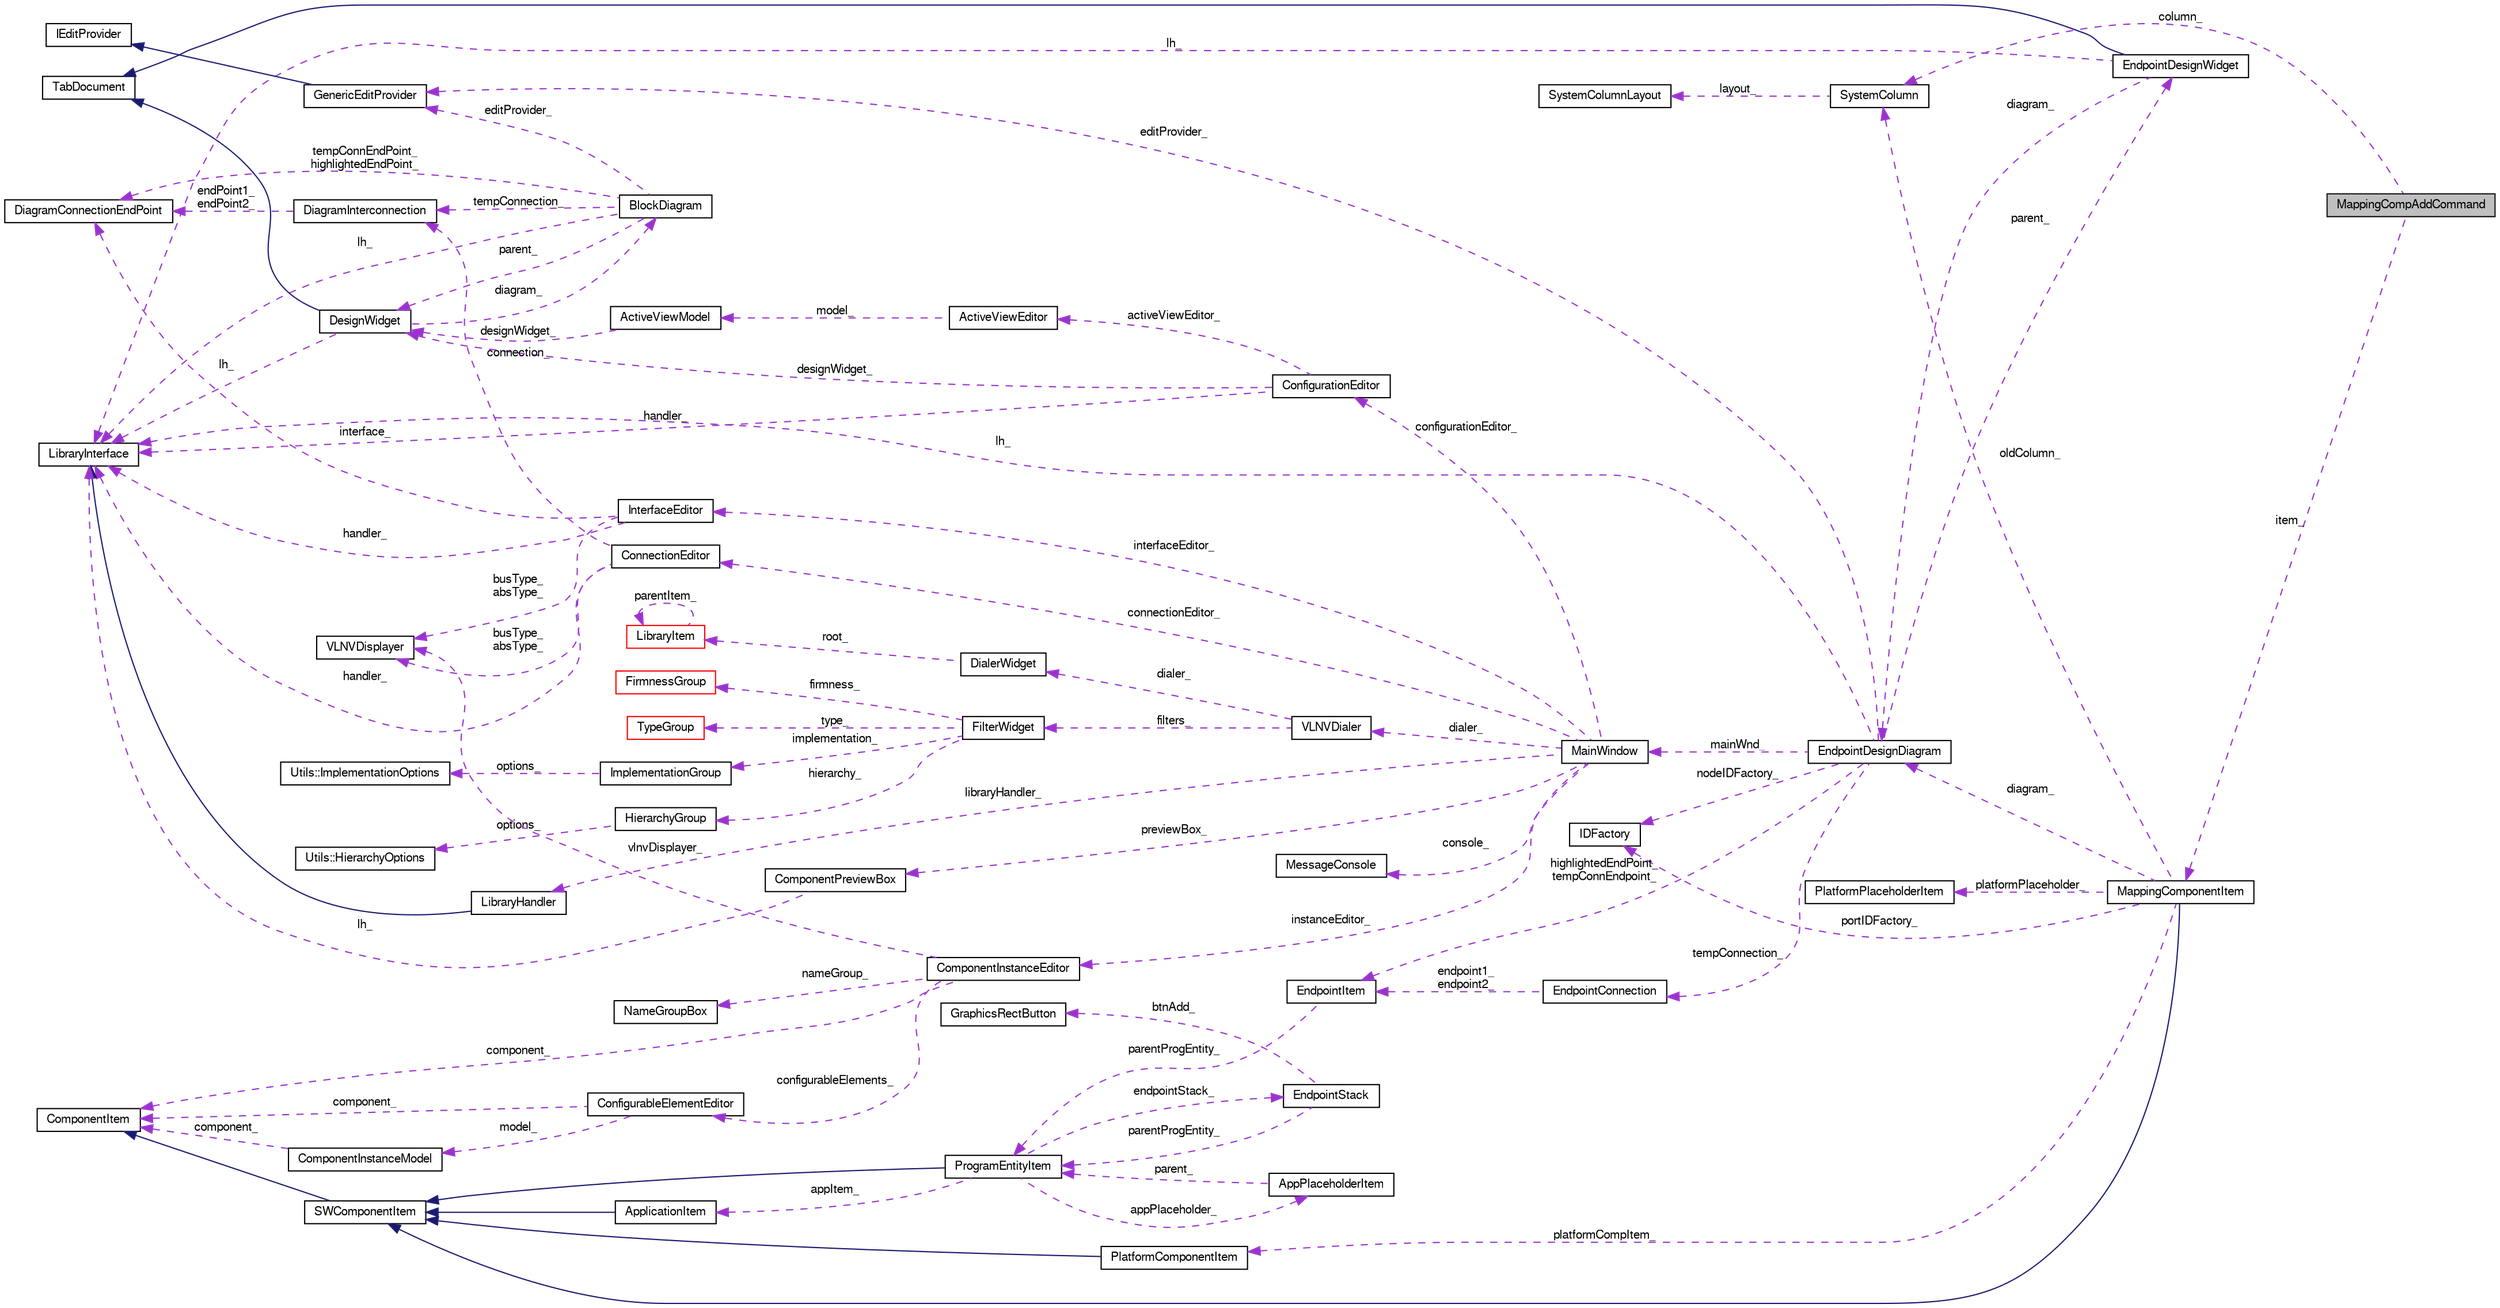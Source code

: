 digraph G
{
  bgcolor="transparent";
  edge [fontname="FreeSans",fontsize=10,labelfontname="FreeSans",labelfontsize=10];
  node [fontname="FreeSans",fontsize=10,shape=record];
  rankdir=LR;
  Node1 [label="MappingCompAddCommand",height=0.2,width=0.4,color="black", fillcolor="grey75", style="filled" fontcolor="black"];
  Node2 -> Node1 [dir=back,color="darkorchid3",fontsize=10,style="dashed",label="item_",fontname="FreeSans"];
  Node2 [label="MappingComponentItem",height=0.2,width=0.4,color="black",URL="$class_mapping_component_item.html",tooltip="MappingComponentItem class."];
  Node3 -> Node2 [dir=back,color="midnightblue",fontsize=10,style="solid",fontname="FreeSans"];
  Node3 [label="SWComponentItem",height=0.2,width=0.4,color="black",URL="$class_s_w_component_item.html",tooltip="SWComponentItem class."];
  Node4 -> Node3 [dir=back,color="midnightblue",fontsize=10,style="solid",fontname="FreeSans"];
  Node4 [label="ComponentItem",height=0.2,width=0.4,color="black",URL="$class_component_item.html",tooltip="ComponentItem class."];
  Node5 -> Node2 [dir=back,color="darkorchid3",fontsize=10,style="dashed",label="portIDFactory_",fontname="FreeSans"];
  Node5 [label="IDFactory",height=0.2,width=0.4,color="black",URL="$class_i_d_factory.html",tooltip="IDFactory class."];
  Node6 -> Node2 [dir=back,color="darkorchid3",fontsize=10,style="dashed",label="diagram_",fontname="FreeSans"];
  Node6 [label="EndpointDesignDiagram",height=0.2,width=0.4,color="black",URL="$class_endpoint_design_diagram.html",tooltip="EndpointDesignDiagram class."];
  Node7 -> Node6 [dir=back,color="darkorchid3",fontsize=10,style="dashed",label="highlightedEndPoint_\ntempConnEndpoint_",fontname="FreeSans"];
  Node7 [label="EndpointItem",height=0.2,width=0.4,color="black",URL="$class_endpoint_item.html",tooltip="EndpointItem class."];
  Node8 -> Node7 [dir=back,color="darkorchid3",fontsize=10,style="dashed",label="parentProgEntity_",fontname="FreeSans"];
  Node8 [label="ProgramEntityItem",height=0.2,width=0.4,color="black",URL="$class_program_entity_item.html",tooltip="ProgramEntityItem class."];
  Node3 -> Node8 [dir=back,color="midnightblue",fontsize=10,style="solid",fontname="FreeSans"];
  Node9 -> Node8 [dir=back,color="darkorchid3",fontsize=10,style="dashed",label="appItem_",fontname="FreeSans"];
  Node9 [label="ApplicationItem",height=0.2,width=0.4,color="black",URL="$class_application_item.html",tooltip="ApplicationItem class."];
  Node3 -> Node9 [dir=back,color="midnightblue",fontsize=10,style="solid",fontname="FreeSans"];
  Node10 -> Node8 [dir=back,color="darkorchid3",fontsize=10,style="dashed",label="appPlaceholder_",fontname="FreeSans"];
  Node10 [label="AppPlaceholderItem",height=0.2,width=0.4,color="black",URL="$class_app_placeholder_item.html",tooltip="AppPlaceholderItem class."];
  Node8 -> Node10 [dir=back,color="darkorchid3",fontsize=10,style="dashed",label="parent_",fontname="FreeSans"];
  Node11 -> Node8 [dir=back,color="darkorchid3",fontsize=10,style="dashed",label="endpointStack_",fontname="FreeSans"];
  Node11 [label="EndpointStack",height=0.2,width=0.4,color="black",URL="$class_endpoint_stack.html",tooltip="EndpointStack class."];
  Node8 -> Node11 [dir=back,color="darkorchid3",fontsize=10,style="dashed",label="parentProgEntity_",fontname="FreeSans"];
  Node12 -> Node11 [dir=back,color="darkorchid3",fontsize=10,style="dashed",label="btnAdd_",fontname="FreeSans"];
  Node12 [label="GraphicsRectButton",height=0.2,width=0.4,color="black",URL="$class_graphics_rect_button.html",tooltip="GraphicsRectButton class."];
  Node5 -> Node6 [dir=back,color="darkorchid3",fontsize=10,style="dashed",label="nodeIDFactory_",fontname="FreeSans"];
  Node13 -> Node6 [dir=back,color="darkorchid3",fontsize=10,style="dashed",label="lh_",fontname="FreeSans"];
  Node13 [label="LibraryInterface",height=0.2,width=0.4,color="black",URL="$class_library_interface.html",tooltip="LibraryInterface defines an interface to operate the IP-Xact-library."];
  Node14 -> Node6 [dir=back,color="darkorchid3",fontsize=10,style="dashed",label="tempConnection_",fontname="FreeSans"];
  Node14 [label="EndpointConnection",height=0.2,width=0.4,color="black",URL="$class_endpoint_connection.html",tooltip="EndpointConnection class."];
  Node7 -> Node14 [dir=back,color="darkorchid3",fontsize=10,style="dashed",label="endpoint1_\nendpoint2_",fontname="FreeSans"];
  Node15 -> Node6 [dir=back,color="darkorchid3",fontsize=10,style="dashed",label="parent_",fontname="FreeSans"];
  Node15 [label="EndpointDesignWidget",height=0.2,width=0.4,color="black",URL="$class_endpoint_design_widget.html",tooltip="EndpointDesignWidget class."];
  Node16 -> Node15 [dir=back,color="midnightblue",fontsize=10,style="solid",fontname="FreeSans"];
  Node16 [label="TabDocument",height=0.2,width=0.4,color="black",URL="$class_tab_document.html",tooltip="TabDocument class."];
  Node6 -> Node15 [dir=back,color="darkorchid3",fontsize=10,style="dashed",label="diagram_",fontname="FreeSans"];
  Node13 -> Node15 [dir=back,color="darkorchid3",fontsize=10,style="dashed",label="lh_",fontname="FreeSans"];
  Node17 -> Node6 [dir=back,color="darkorchid3",fontsize=10,style="dashed",label="editProvider_",fontname="FreeSans"];
  Node17 [label="GenericEditProvider",height=0.2,width=0.4,color="black",URL="$class_generic_edit_provider.html",tooltip="GenericEditProvider class."];
  Node18 -> Node17 [dir=back,color="midnightblue",fontsize=10,style="solid",fontname="FreeSans"];
  Node18 [label="IEditProvider",height=0.2,width=0.4,color="black",URL="$class_i_edit_provider.html",tooltip="IEditProvider interface."];
  Node19 -> Node6 [dir=back,color="darkorchid3",fontsize=10,style="dashed",label="mainWnd_",fontname="FreeSans"];
  Node19 [label="MainWindow",height=0.2,width=0.4,color="black",URL="$class_main_window.html"];
  Node20 -> Node19 [dir=back,color="darkorchid3",fontsize=10,style="dashed",label="dialer_",fontname="FreeSans"];
  Node20 [label="VLNVDialer",height=0.2,width=0.4,color="black",URL="$class_v_l_n_v_dialer.html",tooltip="VLNVDialer is used to set options that specify what objects to display in library..."];
  Node21 -> Node20 [dir=back,color="darkorchid3",fontsize=10,style="dashed",label="filters_",fontname="FreeSans"];
  Node21 [label="FilterWidget",height=0.2,width=0.4,color="black",URL="$class_filter_widget.html",tooltip="Contains the widgets to set the filter options for VLNVDialer."];
  Node22 -> Node21 [dir=back,color="darkorchid3",fontsize=10,style="dashed",label="implementation_",fontname="FreeSans"];
  Node22 [label="ImplementationGroup",height=0.2,width=0.4,color="black",URL="$class_implementation_group.html",tooltip="Contains check boxes to set the firmness options for VLNVDialer."];
  Node23 -> Node22 [dir=back,color="darkorchid3",fontsize=10,style="dashed",label="options_",fontname="FreeSans"];
  Node23 [label="Utils::ImplementationOptions",height=0.2,width=0.4,color="black",URL="$struct_utils_1_1_implementation_options.html",tooltip="Contains firmness search settings."];
  Node24 -> Node21 [dir=back,color="darkorchid3",fontsize=10,style="dashed",label="hierarchy_",fontname="FreeSans"];
  Node24 [label="HierarchyGroup",height=0.2,width=0.4,color="black",URL="$class_hierarchy_group.html",tooltip="Contains the check boxes to set the hierarchy options for VLNVDialer."];
  Node25 -> Node24 [dir=back,color="darkorchid3",fontsize=10,style="dashed",label="options_",fontname="FreeSans"];
  Node25 [label="Utils::HierarchyOptions",height=0.2,width=0.4,color="black",URL="$struct_utils_1_1_hierarchy_options.html",tooltip="Contains the search settings for hierarchy."];
  Node26 -> Node21 [dir=back,color="darkorchid3",fontsize=10,style="dashed",label="firmness_",fontname="FreeSans"];
  Node26 [label="FirmnessGroup",height=0.2,width=0.4,color="red",URL="$class_firmness_group.html",tooltip="Contains the check boxes to set the re-usability options for VLNVDialer."];
  Node27 -> Node21 [dir=back,color="darkorchid3",fontsize=10,style="dashed",label="type_",fontname="FreeSans"];
  Node27 [label="TypeGroup",height=0.2,width=0.4,color="red",URL="$class_type_group.html",tooltip="Contains the check boxes to set the type options for VLNVDialer."];
  Node28 -> Node20 [dir=back,color="darkorchid3",fontsize=10,style="dashed",label="dialer_",fontname="FreeSans"];
  Node28 [label="DialerWidget",height=0.2,width=0.4,color="black",URL="$class_dialer_widget.html",tooltip="Contains the combo boxes to set search settings for vlnv-fields."];
  Node29 -> Node28 [dir=back,color="darkorchid3",fontsize=10,style="dashed",label="root_",fontname="FreeSans"];
  Node29 [label="LibraryItem",height=0.2,width=0.4,color="red",URL="$class_library_item.html",tooltip="LibraryItem class is used to create the hierarchical structure of component library..."];
  Node29 -> Node29 [dir=back,color="darkorchid3",fontsize=10,style="dashed",label="parentItem_",fontname="FreeSans"];
  Node30 -> Node19 [dir=back,color="darkorchid3",fontsize=10,style="dashed",label="configurationEditor_",fontname="FreeSans"];
  Node30 [label="ConfigurationEditor",height=0.2,width=0.4,color="black",URL="$class_configuration_editor.html",tooltip="Editor to edit the design configurations for component."];
  Node31 -> Node30 [dir=back,color="darkorchid3",fontsize=10,style="dashed",label="designWidget_",fontname="FreeSans"];
  Node31 [label="DesignWidget",height=0.2,width=0.4,color="black",URL="$class_design_widget.html",tooltip="DesignWidget is used to edit and view one design."];
  Node16 -> Node31 [dir=back,color="midnightblue",fontsize=10,style="solid",fontname="FreeSans"];
  Node13 -> Node31 [dir=back,color="darkorchid3",fontsize=10,style="dashed",label="lh_",fontname="FreeSans"];
  Node32 -> Node31 [dir=back,color="darkorchid3",fontsize=10,style="dashed",label="diagram_",fontname="FreeSans"];
  Node32 [label="BlockDiagram",height=0.2,width=0.4,color="black",URL="$class_block_diagram.html",tooltip="BlockDiagram is a graphical view to a design."];
  Node31 -> Node32 [dir=back,color="darkorchid3",fontsize=10,style="dashed",label="parent_",fontname="FreeSans"];
  Node33 -> Node32 [dir=back,color="darkorchid3",fontsize=10,style="dashed",label="tempConnection_",fontname="FreeSans"];
  Node33 [label="DiagramInterconnection",height=0.2,width=0.4,color="black",URL="$class_diagram_interconnection.html",tooltip="DiagramInterconnection represents graphically an IP-XACT interconnection."];
  Node34 -> Node33 [dir=back,color="darkorchid3",fontsize=10,style="dashed",label="endPoint1_\nendPoint2_",fontname="FreeSans"];
  Node34 [label="DiagramConnectionEndPoint",height=0.2,width=0.4,color="black",URL="$class_diagram_connection_end_point.html",tooltip="DiagramConnectionEndPoint interface."];
  Node13 -> Node32 [dir=back,color="darkorchid3",fontsize=10,style="dashed",label="lh_",fontname="FreeSans"];
  Node34 -> Node32 [dir=back,color="darkorchid3",fontsize=10,style="dashed",label="tempConnEndPoint_\nhighlightedEndPoint_",fontname="FreeSans"];
  Node17 -> Node32 [dir=back,color="darkorchid3",fontsize=10,style="dashed",label="editProvider_",fontname="FreeSans"];
  Node13 -> Node30 [dir=back,color="darkorchid3",fontsize=10,style="dashed",label="handler_",fontname="FreeSans"];
  Node35 -> Node30 [dir=back,color="darkorchid3",fontsize=10,style="dashed",label="activeViewEditor_",fontname="FreeSans"];
  Node35 [label="ActiveViewEditor",height=0.2,width=0.4,color="black",URL="$class_active_view_editor.html",tooltip="Editor to set the active views for component instances."];
  Node36 -> Node35 [dir=back,color="darkorchid3",fontsize=10,style="dashed",label="model_",fontname="FreeSans"];
  Node36 [label="ActiveViewModel",height=0.2,width=0.4,color="black",URL="$class_active_view_model.html",tooltip="Model that contains the items to set the active views for component instances."];
  Node31 -> Node36 [dir=back,color="darkorchid3",fontsize=10,style="dashed",label="designWidget_",fontname="FreeSans"];
  Node37 -> Node19 [dir=back,color="darkorchid3",fontsize=10,style="dashed",label="instanceEditor_",fontname="FreeSans"];
  Node37 [label="ComponentInstanceEditor",height=0.2,width=0.4,color="black",URL="$class_component_instance_editor.html",tooltip="Editor to edit the details of a component instance within a design."];
  Node4 -> Node37 [dir=back,color="darkorchid3",fontsize=10,style="dashed",label="component_",fontname="FreeSans"];
  Node38 -> Node37 [dir=back,color="darkorchid3",fontsize=10,style="dashed",label="vlnvDisplayer_",fontname="FreeSans"];
  Node38 [label="VLNVDisplayer",height=0.2,width=0.4,color="black",URL="$class_v_l_n_v_displayer.html",tooltip="VLNVDisplayer is a widget to display a vlnv tag in a GUI item."];
  Node39 -> Node37 [dir=back,color="darkorchid3",fontsize=10,style="dashed",label="nameGroup_",fontname="FreeSans"];
  Node39 [label="NameGroupBox",height=0.2,width=0.4,color="black",URL="$class_name_group_box.html",tooltip="NameGroupBox is widget to edit a spirit:nameGroup element in IP-Xact."];
  Node40 -> Node37 [dir=back,color="darkorchid3",fontsize=10,style="dashed",label="configurableElements_",fontname="FreeSans"];
  Node40 [label="ConfigurableElementEditor",height=0.2,width=0.4,color="black",URL="$class_configurable_element_editor.html",tooltip="Editor for configurable elements of a component instance."];
  Node4 -> Node40 [dir=back,color="darkorchid3",fontsize=10,style="dashed",label="component_",fontname="FreeSans"];
  Node41 -> Node40 [dir=back,color="darkorchid3",fontsize=10,style="dashed",label="model_",fontname="FreeSans"];
  Node41 [label="ComponentInstanceModel",height=0.2,width=0.4,color="black",URL="$class_component_instance_model.html",tooltip="Model class to manage the configurable element values being edited."];
  Node4 -> Node41 [dir=back,color="darkorchid3",fontsize=10,style="dashed",label="component_",fontname="FreeSans"];
  Node42 -> Node19 [dir=back,color="darkorchid3",fontsize=10,style="dashed",label="connectionEditor_",fontname="FreeSans"];
  Node42 [label="ConnectionEditor",height=0.2,width=0.4,color="black",URL="$class_connection_editor.html",tooltip="Editor to display/edit details of a connection."];
  Node13 -> Node42 [dir=back,color="darkorchid3",fontsize=10,style="dashed",label="handler_",fontname="FreeSans"];
  Node33 -> Node42 [dir=back,color="darkorchid3",fontsize=10,style="dashed",label="connection_",fontname="FreeSans"];
  Node38 -> Node42 [dir=back,color="darkorchid3",fontsize=10,style="dashed",label="busType_\nabsType_",fontname="FreeSans"];
  Node43 -> Node19 [dir=back,color="darkorchid3",fontsize=10,style="dashed",label="libraryHandler_",fontname="FreeSans"];
  Node43 [label="LibraryHandler",height=0.2,width=0.4,color="black",URL="$class_library_handler.html",tooltip="LibraryHandler is the class that implements the services to manage library."];
  Node13 -> Node43 [dir=back,color="midnightblue",fontsize=10,style="solid",fontname="FreeSans"];
  Node44 -> Node19 [dir=back,color="darkorchid3",fontsize=10,style="dashed",label="interfaceEditor_",fontname="FreeSans"];
  Node44 [label="InterfaceEditor",height=0.2,width=0.4,color="black",URL="$class_interface_editor.html",tooltip="Editor to display/edit the details of a bus interface."];
  Node13 -> Node44 [dir=back,color="darkorchid3",fontsize=10,style="dashed",label="handler_",fontname="FreeSans"];
  Node38 -> Node44 [dir=back,color="darkorchid3",fontsize=10,style="dashed",label="busType_\nabsType_",fontname="FreeSans"];
  Node34 -> Node44 [dir=back,color="darkorchid3",fontsize=10,style="dashed",label="interface_",fontname="FreeSans"];
  Node45 -> Node19 [dir=back,color="darkorchid3",fontsize=10,style="dashed",label="previewBox_",fontname="FreeSans"];
  Node45 [label="ComponentPreviewBox",height=0.2,width=0.4,color="black",URL="$class_component_preview_box.html",tooltip="ComponentPreviewBox class."];
  Node13 -> Node45 [dir=back,color="darkorchid3",fontsize=10,style="dashed",label="lh_",fontname="FreeSans"];
  Node46 -> Node19 [dir=back,color="darkorchid3",fontsize=10,style="dashed",label="console_",fontname="FreeSans"];
  Node46 [label="MessageConsole",height=0.2,width=0.4,color="black",URL="$class_message_console.html",tooltip="This widget is used to print event information to the user."];
  Node47 -> Node2 [dir=back,color="darkorchid3",fontsize=10,style="dashed",label="platformPlaceholder_",fontname="FreeSans"];
  Node47 [label="PlatformPlaceholderItem",height=0.2,width=0.4,color="black",URL="$class_platform_placeholder_item.html",tooltip="PlatformPlaceholderItem class."];
  Node48 -> Node2 [dir=back,color="darkorchid3",fontsize=10,style="dashed",label="platformCompItem_",fontname="FreeSans"];
  Node48 [label="PlatformComponentItem",height=0.2,width=0.4,color="black",URL="$class_platform_component_item.html",tooltip="PlatformComponentItem class."];
  Node3 -> Node48 [dir=back,color="midnightblue",fontsize=10,style="solid",fontname="FreeSans"];
  Node49 -> Node2 [dir=back,color="darkorchid3",fontsize=10,style="dashed",label="oldColumn_",fontname="FreeSans"];
  Node49 [label="SystemColumn",height=0.2,width=0.4,color="black",URL="$class_system_column.html",tooltip="SystemColumn class."];
  Node50 -> Node49 [dir=back,color="darkorchid3",fontsize=10,style="dashed",label="layout_",fontname="FreeSans"];
  Node50 [label="SystemColumnLayout",height=0.2,width=0.4,color="black",URL="$class_system_column_layout.html",tooltip="SystemColumnLayout class."];
  Node49 -> Node1 [dir=back,color="darkorchid3",fontsize=10,style="dashed",label="column_",fontname="FreeSans"];
}
